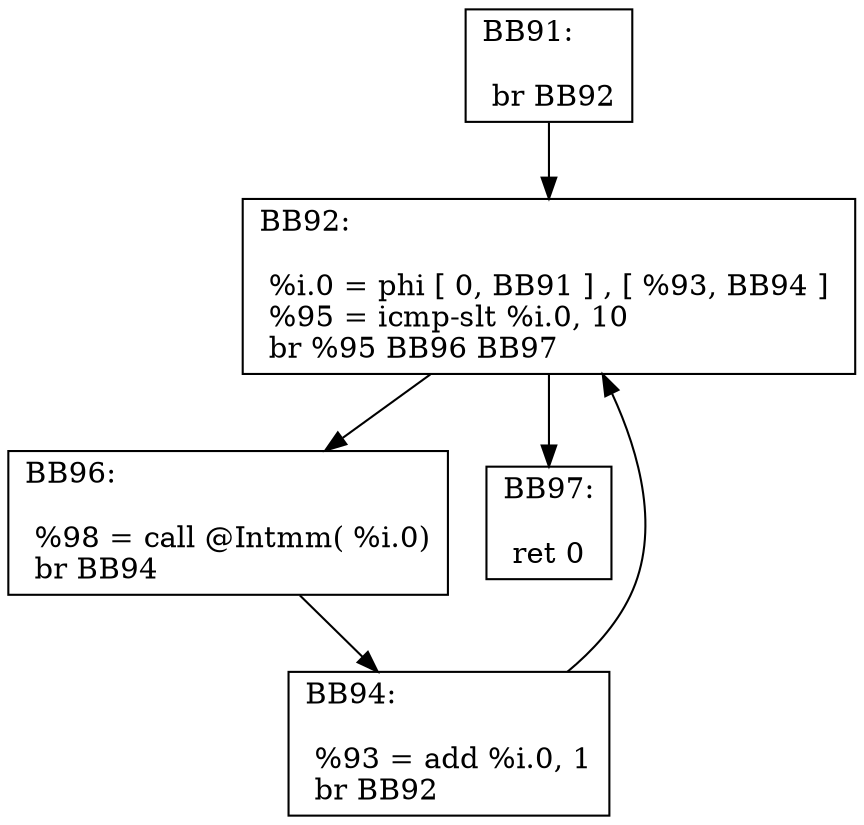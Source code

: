 digraph "CFG for 'main' function" {
BB91 [shape=record,
    label="{BB91:\l\l
             br BB92\l
             }"];
BB91 -> BB92
BB92 [shape=record,
    label="{BB92:\l\l
             %i.0 = phi [ 0, BB91 ] , [ %93, BB94 ] \l
             %95 = icmp-slt %i.0, 10\l
             br %95 BB96 BB97\l
             }"];
BB92 -> BB96
BB92 -> BB97
BB96 [shape=record,
    label="{BB96:\l\l
             %98 = call @Intmm( %i.0)\l
             br BB94\l
             }"];
BB96 -> BB94
BB94 [shape=record,
    label="{BB94:\l\l
             %93 = add %i.0, 1\l
             br BB92\l
             }"];
BB94 -> BB92
BB97 [shape=record,
    label="{BB97:\l\l
             ret 0\l
             }"];
}